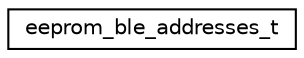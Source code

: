 digraph "Graphical Class Hierarchy"
{
  edge [fontname="Helvetica",fontsize="10",labelfontname="Helvetica",labelfontsize="10"];
  node [fontname="Helvetica",fontsize="10",shape=record];
  rankdir="LR";
  Node1 [label="eeprom_ble_addresses_t",height=0.2,width=0.4,color="black", fillcolor="white", style="filled",URL="$structeeprom__ble__addresses__t.html"];
}

